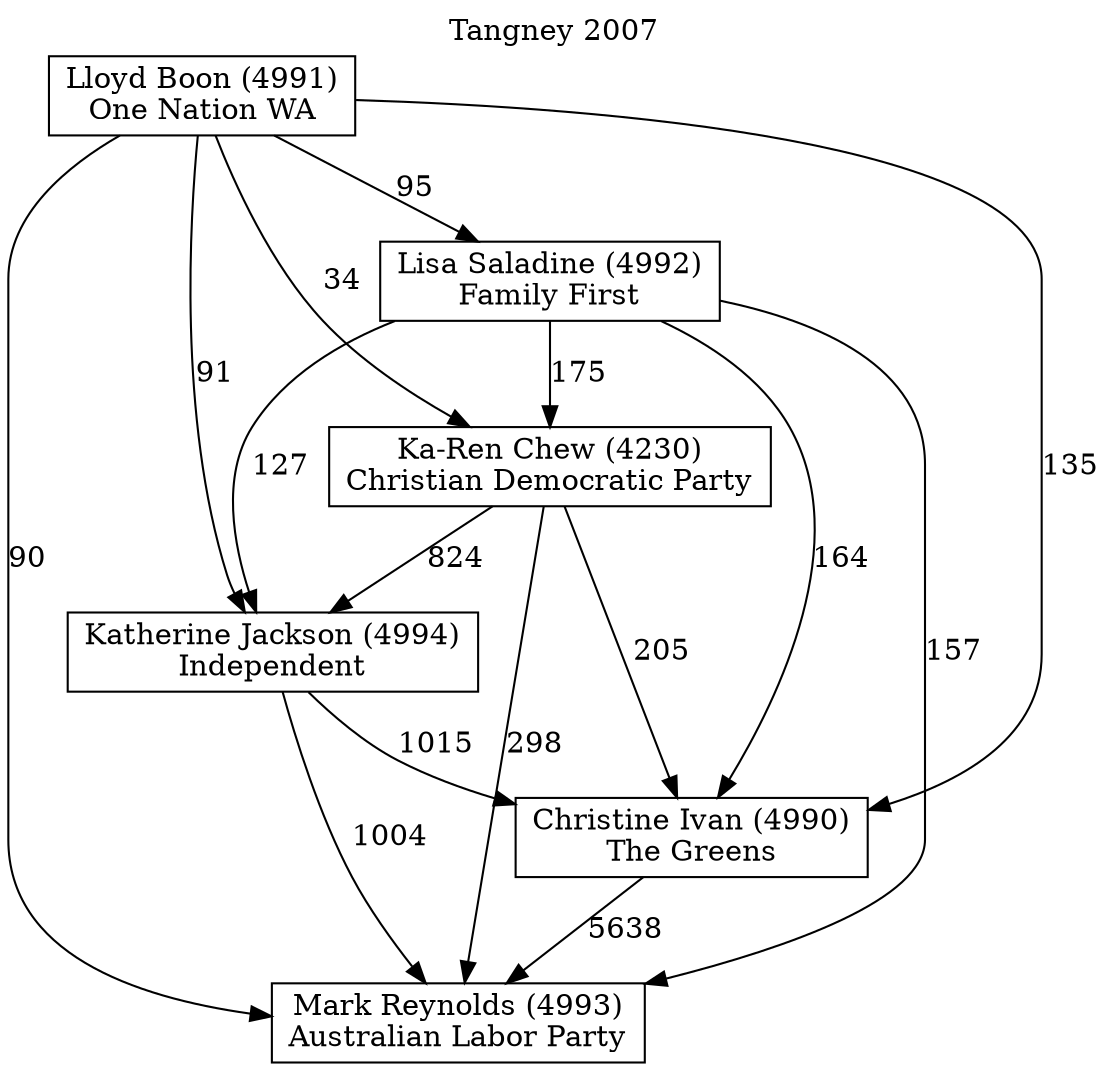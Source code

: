 // House preference flow
digraph "Mark Reynolds (4993)_Tangney_2007" {
	graph [label="Tangney 2007" labelloc=t mclimit=10]
	node [shape=box]
	"Mark Reynolds (4993)" [label="Mark Reynolds (4993)
Australian Labor Party"]
	"Christine Ivan (4990)" [label="Christine Ivan (4990)
The Greens"]
	"Katherine Jackson (4994)" [label="Katherine Jackson (4994)
Independent"]
	"Ka-Ren Chew (4230)" [label="Ka-Ren Chew (4230)
Christian Democratic Party"]
	"Lisa Saladine (4992)" [label="Lisa Saladine (4992)
Family First"]
	"Lloyd Boon (4991)" [label="Lloyd Boon (4991)
One Nation WA"]
	"Christine Ivan (4990)" -> "Mark Reynolds (4993)" [label=5638]
	"Katherine Jackson (4994)" -> "Christine Ivan (4990)" [label=1015]
	"Ka-Ren Chew (4230)" -> "Katherine Jackson (4994)" [label=824]
	"Lisa Saladine (4992)" -> "Ka-Ren Chew (4230)" [label=175]
	"Lloyd Boon (4991)" -> "Lisa Saladine (4992)" [label=95]
	"Katherine Jackson (4994)" -> "Mark Reynolds (4993)" [label=1004]
	"Ka-Ren Chew (4230)" -> "Mark Reynolds (4993)" [label=298]
	"Lisa Saladine (4992)" -> "Mark Reynolds (4993)" [label=157]
	"Lloyd Boon (4991)" -> "Mark Reynolds (4993)" [label=90]
	"Lloyd Boon (4991)" -> "Ka-Ren Chew (4230)" [label=34]
	"Lisa Saladine (4992)" -> "Katherine Jackson (4994)" [label=127]
	"Lloyd Boon (4991)" -> "Katherine Jackson (4994)" [label=91]
	"Ka-Ren Chew (4230)" -> "Christine Ivan (4990)" [label=205]
	"Lisa Saladine (4992)" -> "Christine Ivan (4990)" [label=164]
	"Lloyd Boon (4991)" -> "Christine Ivan (4990)" [label=135]
}
